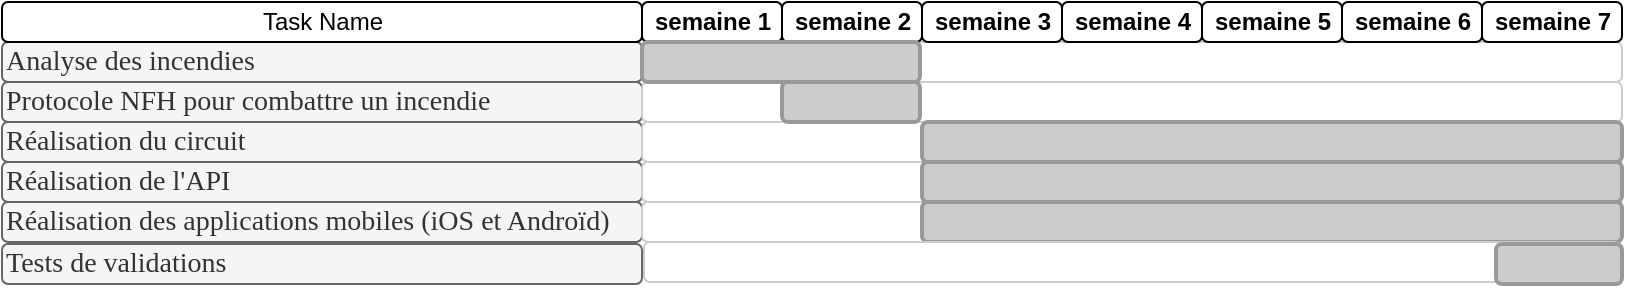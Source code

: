 <mxfile version="23.0.2" type="device" pages="2">
  <diagram name="Page-1" id="8378b5f6-a2b2-b727-a746-972ab9d02e00">
    <mxGraphModel dx="978" dy="591" grid="0" gridSize="10" guides="1" tooltips="1" connect="0" arrows="1" fold="1" page="1" pageScale="1.5" pageWidth="1169" pageHeight="827" background="none" math="0" shadow="0">
      <root>
        <mxCell id="0" />
        <mxCell id="1" parent="0" />
        <mxCell id="40ZzsWOKKSmS55OACXlk-278" value="Analyse des incendies" style="align=left;strokeColor=#666666;html=1;rounded=1;fillColor=#f5f5f5;fontColor=#333333;fontFamily=Garamond;fontStyle=0;fontSize=14;" vertex="1" parent="1">
          <mxGeometry x="283.0" y="426.0" width="320.0" height="20.0" as="geometry" />
        </mxCell>
        <mxCell id="40ZzsWOKKSmS55OACXlk-279" value="Protocole NFH pour combattre un incendie" style="align=left;strokeColor=#666666;html=1;rounded=1;fillColor=#f5f5f5;fontColor=#333333;fontFamily=Garamond;fontStyle=0;fontSize=14;" vertex="1" parent="1">
          <mxGeometry x="283.0" y="446.0" width="320" height="20" as="geometry" />
        </mxCell>
        <mxCell id="40ZzsWOKKSmS55OACXlk-280" value="Réalisation du circuit" style="align=left;strokeColor=#666666;html=1;rounded=1;fillColor=#f5f5f5;fontColor=#333333;fontFamily=Garamond;fontStyle=0;fontSize=14;" vertex="1" parent="1">
          <mxGeometry x="283" y="466.0" width="320.0" height="20" as="geometry" />
        </mxCell>
        <mxCell id="40ZzsWOKKSmS55OACXlk-281" value="Réalisation de l&#39;API" style="align=left;strokeColor=#666666;html=1;rounded=1;fillColor=#f5f5f5;fontColor=#333333;fontFamily=Garamond;fontStyle=0;fontSize=14;" vertex="1" parent="1">
          <mxGeometry x="283" y="486.0" width="320.0" height="20" as="geometry" />
        </mxCell>
        <mxCell id="40ZzsWOKKSmS55OACXlk-282" value="Réalisation des applications mobiles (iOS et Androïd)" style="align=left;strokeColor=#666666;html=1;rounded=1;fillColor=#f5f5f5;fontColor=#333333;fontFamily=Garamond;fontStyle=0;fontSize=14;" vertex="1" parent="1">
          <mxGeometry x="283.0" y="506.0" width="320.0" height="20" as="geometry" />
        </mxCell>
        <mxCell id="40ZzsWOKKSmS55OACXlk-284" value="Task Name" style="strokeWidth=1;fontStyle=0;html=1;rounded=1;" vertex="1" parent="1">
          <mxGeometry x="283.0" y="406" width="320" height="20" as="geometry" />
        </mxCell>
        <mxCell id="40ZzsWOKKSmS55OACXlk-287" value="" style="align=left;strokeColor=#CCCCCC;html=1;rounded=1;" vertex="1" parent="1">
          <mxGeometry x="603" y="426" width="490" height="20" as="geometry" />
        </mxCell>
        <mxCell id="40ZzsWOKKSmS55OACXlk-288" value="semaine 1" style="strokeWidth=1;fontStyle=1;html=1;rounded=1;" vertex="1" parent="1">
          <mxGeometry x="603.0" y="406" width="70" height="20" as="geometry" />
        </mxCell>
        <mxCell id="40ZzsWOKKSmS55OACXlk-289" value="semaine 2" style="strokeWidth=1;fontStyle=1;html=1;rounded=1;" vertex="1" parent="1">
          <mxGeometry x="673.0" y="406" width="70" height="20" as="geometry" />
        </mxCell>
        <mxCell id="40ZzsWOKKSmS55OACXlk-290" value="semaine 3" style="strokeWidth=1;fontStyle=1;html=1;rounded=1;" vertex="1" parent="1">
          <mxGeometry x="743.0" y="406" width="70" height="20" as="geometry" />
        </mxCell>
        <mxCell id="40ZzsWOKKSmS55OACXlk-291" value="semaine 4" style="strokeWidth=1;fontStyle=1;html=1;rounded=1;" vertex="1" parent="1">
          <mxGeometry x="813.0" y="406" width="70" height="20" as="geometry" />
        </mxCell>
        <mxCell id="40ZzsWOKKSmS55OACXlk-292" value="semaine 5" style="strokeWidth=1;fontStyle=1;html=1;rounded=1;" vertex="1" parent="1">
          <mxGeometry x="883.0" y="406" width="70" height="20" as="geometry" />
        </mxCell>
        <mxCell id="40ZzsWOKKSmS55OACXlk-293" value="semaine 6" style="strokeWidth=1;fontStyle=1;html=1;rounded=1;" vertex="1" parent="1">
          <mxGeometry x="953.0" y="406" width="70" height="20" as="geometry" />
        </mxCell>
        <mxCell id="40ZzsWOKKSmS55OACXlk-294" value="semaine 7" style="strokeWidth=1;fontStyle=1;html=1;rounded=1;" vertex="1" parent="1">
          <mxGeometry x="1023.0" y="406" width="70" height="20" as="geometry" />
        </mxCell>
        <mxCell id="40ZzsWOKKSmS55OACXlk-300" value="" style="align=left;strokeColor=#CCCCCC;html=1;rounded=1;" vertex="1" parent="1">
          <mxGeometry x="603" y="446" width="490" height="20" as="geometry" />
        </mxCell>
        <mxCell id="40ZzsWOKKSmS55OACXlk-301" value="" style="align=left;strokeColor=#CCCCCC;html=1;rounded=1;" vertex="1" parent="1">
          <mxGeometry x="603" y="466" width="490" height="20" as="geometry" />
        </mxCell>
        <mxCell id="40ZzsWOKKSmS55OACXlk-302" value="" style="align=left;strokeColor=#CCCCCC;html=1;rounded=1;" vertex="1" parent="1">
          <mxGeometry x="603" y="486" width="488" height="20" as="geometry" />
        </mxCell>
        <mxCell id="40ZzsWOKKSmS55OACXlk-303" value="" style="align=left;strokeColor=#CCCCCC;html=1;rounded=1;" vertex="1" parent="1">
          <mxGeometry x="603" y="506" width="488" height="20" as="geometry" />
        </mxCell>
        <mxCell id="40ZzsWOKKSmS55OACXlk-307" value="" style="whiteSpace=wrap;html=1;strokeWidth=2;fillColor=#CCCCCC;gradientColor=none;fontSize=14;align=center;strokeColor=#999999;rounded=1;" vertex="1" parent="1">
          <mxGeometry x="603" y="426" width="139" height="20" as="geometry" />
        </mxCell>
        <mxCell id="40ZzsWOKKSmS55OACXlk-308" value="" style="whiteSpace=wrap;html=1;strokeWidth=2;fillColor=#CCCCCC;gradientColor=none;fontSize=14;align=center;strokeColor=#999999;rounded=1;" vertex="1" parent="1">
          <mxGeometry x="673" y="446" width="69" height="20" as="geometry" />
        </mxCell>
        <mxCell id="40ZzsWOKKSmS55OACXlk-309" value="" style="whiteSpace=wrap;html=1;strokeWidth=2;fillColor=#CCCCCC;gradientColor=none;fontSize=14;align=center;strokeColor=#999999;rounded=1;" vertex="1" parent="1">
          <mxGeometry x="743" y="466" width="350" height="20" as="geometry" />
        </mxCell>
        <mxCell id="40ZzsWOKKSmS55OACXlk-310" value="" style="whiteSpace=wrap;html=1;strokeWidth=2;fillColor=#CCCCCC;gradientColor=none;fontSize=14;align=center;strokeColor=#999999;rounded=1;" vertex="1" parent="1">
          <mxGeometry x="743" y="486" width="350" height="20" as="geometry" />
        </mxCell>
        <mxCell id="40ZzsWOKKSmS55OACXlk-311" value="" style="whiteSpace=wrap;html=1;strokeWidth=2;fillColor=#CCCCCC;gradientColor=none;fontSize=14;align=center;strokeColor=#999999;rounded=1;" vertex="1" parent="1">
          <mxGeometry x="743" y="506" width="350" height="20" as="geometry" />
        </mxCell>
        <mxCell id="j5junWxfdtnS36P3TbfT-1" value="Tests de validations" style="align=left;strokeColor=#666666;html=1;rounded=1;fillColor=#f5f5f5;fontColor=#333333;fontFamily=Garamond;fontStyle=0;fontSize=14;" vertex="1" parent="1">
          <mxGeometry x="283.0" y="527.0" width="320.0" height="20" as="geometry" />
        </mxCell>
        <mxCell id="j5junWxfdtnS36P3TbfT-2" value="" style="align=left;strokeColor=#CCCCCC;html=1;rounded=1;" vertex="1" parent="1">
          <mxGeometry x="604" y="526" width="488" height="20" as="geometry" />
        </mxCell>
        <mxCell id="j5junWxfdtnS36P3TbfT-3" value="" style="whiteSpace=wrap;html=1;strokeWidth=2;fillColor=#CCCCCC;gradientColor=none;fontSize=14;align=center;strokeColor=#999999;rounded=1;" vertex="1" parent="1">
          <mxGeometry x="1030" y="527" width="63" height="20" as="geometry" />
        </mxCell>
      </root>
    </mxGraphModel>
  </diagram>
  <diagram id="ZGENHgs4TT3PJ_4zF9Mg" name="Page-2">
    <mxGraphModel dx="880" dy="532" grid="0" gridSize="10" guides="1" tooltips="1" connect="1" arrows="1" fold="1" page="1" pageScale="1" pageWidth="827" pageHeight="1169" math="0" shadow="0">
      <root>
        <mxCell id="0" />
        <mxCell id="1" parent="0" />
        <mxCell id="JxD5bk_7wBa2RsghSHcX-1" value="Task Flow" style="swimlane;startSize=20;horizontal=1;childLayout=flowLayout;flowOrientation=north;resizable=0;interRankCellSpacing=50;containerType=tree;fontSize=13;fontFamily=Times New Roman;fontStyle=1;labelBackgroundColor=none;labelBorderColor=none;rounded=1;fillColor=#F2CC8F;strokeColor=#E07A5F;fontColor=#393C56;" vertex="1" parent="1">
          <mxGeometry x="175" y="289" width="400" height="460" as="geometry" />
        </mxCell>
        <mxCell id="JxD5bk_7wBa2RsghSHcX-12" style="edgeStyle=orthogonalEdgeStyle;rounded=1;orthogonalLoop=1;jettySize=auto;html=1;exitX=0.5;exitY=0;exitDx=0;exitDy=0;noEdgeStyle=1;orthogonal=1;fontFamily=Times New Roman;fontStyle=0;fontSize=13;labelBackgroundColor=none;labelBorderColor=none;strokeColor=#E07A5F;fontColor=default;" edge="1" parent="JxD5bk_7wBa2RsghSHcX-1" source="JxD5bk_7wBa2RsghSHcX-2" target="JxD5bk_7wBa2RsghSHcX-11">
          <mxGeometry relative="1" as="geometry">
            <Array as="points">
              <mxPoint x="200" y="92" />
              <mxPoint x="200" y="118" />
            </Array>
          </mxGeometry>
        </mxCell>
        <mxCell id="JxD5bk_7wBa2RsghSHcX-2" value="Start" style="whiteSpace=wrap;html=1;fontFamily=Times New Roman;fontStyle=0;fontSize=13;labelBackgroundColor=none;labelBorderColor=none;rounded=1;fillColor=#F2CC8F;strokeColor=#E07A5F;fontColor=#393C56;" vertex="1" parent="JxD5bk_7wBa2RsghSHcX-1">
          <mxGeometry x="150" y="40" width="100" height="40" as="geometry" />
        </mxCell>
        <mxCell id="JxD5bk_7wBa2RsghSHcX-7" value="End" style="whiteSpace=wrap;html=1;fontFamily=Times New Roman;fontStyle=0;fontSize=13;labelBackgroundColor=none;labelBorderColor=none;rounded=1;fillColor=#F2CC8F;strokeColor=#E07A5F;fontColor=#393C56;" vertex="1" parent="JxD5bk_7wBa2RsghSHcX-1">
          <mxGeometry x="150" y="400" width="100" height="40" as="geometry" />
        </mxCell>
        <mxCell id="mCT-cLtbOAgpFsafPb06-4" style="edgeStyle=orthogonalEdgeStyle;rounded=1;orthogonalLoop=1;jettySize=auto;html=1;exitX=0.5;exitY=1;exitDx=0;exitDy=0;entryX=0.5;entryY=0;entryDx=0;entryDy=0;noEdgeStyle=1;orthogonal=1;fontFamily=Times New Roman;fontStyle=0;fontSize=13;labelBackgroundColor=none;labelBorderColor=none;strokeColor=#E07A5F;fontColor=default;" edge="1" parent="JxD5bk_7wBa2RsghSHcX-1" source="JxD5bk_7wBa2RsghSHcX-11" target="mCT-cLtbOAgpFsafPb06-3">
          <mxGeometry relative="1" as="geometry">
            <Array as="points">
              <mxPoint x="200" y="182" />
              <mxPoint x="200" y="208" />
            </Array>
          </mxGeometry>
        </mxCell>
        <mxCell id="JxD5bk_7wBa2RsghSHcX-11" value="Analyse&amp;nbsp; des incendies" style="whiteSpace=wrap;html=1;fontFamily=Times New Roman;fontStyle=0;fontSize=13;labelBackgroundColor=none;labelBorderColor=none;rounded=1;fillColor=#F2CC8F;strokeColor=#E07A5F;fontColor=#393C56;" vertex="1" parent="JxD5bk_7wBa2RsghSHcX-1">
          <mxGeometry x="150" y="130" width="100" height="40" as="geometry" />
        </mxCell>
        <mxCell id="mCT-cLtbOAgpFsafPb06-6" style="edgeStyle=orthogonalEdgeStyle;rounded=1;orthogonalLoop=1;jettySize=auto;html=1;exitX=0.5;exitY=1;exitDx=0;exitDy=0;entryX=0.5;entryY=0;entryDx=0;entryDy=0;noEdgeStyle=1;orthogonal=1;fontFamily=Times New Roman;fontStyle=0;fontSize=13;labelBackgroundColor=none;labelBorderColor=none;strokeColor=#E07A5F;fontColor=default;" edge="1" parent="JxD5bk_7wBa2RsghSHcX-1" source="mCT-cLtbOAgpFsafPb06-3" target="mCT-cLtbOAgpFsafPb06-5">
          <mxGeometry relative="1" as="geometry">
            <Array as="points">
              <mxPoint x="230" y="272" />
              <mxPoint x="330" y="298" />
            </Array>
          </mxGeometry>
        </mxCell>
        <mxCell id="mCT-cLtbOAgpFsafPb06-8" style="edgeStyle=orthogonalEdgeStyle;rounded=1;orthogonalLoop=1;jettySize=auto;html=1;exitX=0.5;exitY=1;exitDx=0;exitDy=0;entryX=0.5;entryY=0;entryDx=0;entryDy=0;noEdgeStyle=1;orthogonal=1;fontFamily=Times New Roman;fontStyle=0;fontSize=13;labelBackgroundColor=none;labelBorderColor=none;strokeColor=#E07A5F;fontColor=default;" edge="1" parent="JxD5bk_7wBa2RsghSHcX-1" source="mCT-cLtbOAgpFsafPb06-3" target="mCT-cLtbOAgpFsafPb06-7">
          <mxGeometry relative="1" as="geometry">
            <Array as="points">
              <mxPoint x="170" y="272" />
              <mxPoint x="70" y="298" />
            </Array>
          </mxGeometry>
        </mxCell>
        <mxCell id="mCT-cLtbOAgpFsafPb06-13" style="edgeStyle=orthogonalEdgeStyle;rounded=1;orthogonalLoop=1;jettySize=auto;html=1;exitX=0.5;exitY=1;exitDx=0;exitDy=0;entryX=0.5;entryY=0;entryDx=0;entryDy=0;noEdgeStyle=1;orthogonal=1;fontFamily=Times New Roman;fontStyle=0;fontSize=13;labelBackgroundColor=none;labelBorderColor=none;strokeColor=#E07A5F;fontColor=default;" edge="1" parent="JxD5bk_7wBa2RsghSHcX-1" source="mCT-cLtbOAgpFsafPb06-3" target="mCT-cLtbOAgpFsafPb06-11">
          <mxGeometry relative="1" as="geometry">
            <Array as="points">
              <mxPoint x="200" y="274" />
              <mxPoint x="200" y="298" />
            </Array>
          </mxGeometry>
        </mxCell>
        <mxCell id="mCT-cLtbOAgpFsafPb06-3" value="Elaboration du Protocole NFH" style="whiteSpace=wrap;html=1;fontFamily=Times New Roman;fontStyle=0;fontSize=13;labelBackgroundColor=none;labelBorderColor=none;rounded=1;fillColor=#F2CC8F;strokeColor=#E07A5F;fontColor=#393C56;" vertex="1" parent="JxD5bk_7wBa2RsghSHcX-1">
          <mxGeometry x="150" y="220" width="100" height="40" as="geometry" />
        </mxCell>
        <mxCell id="mCT-cLtbOAgpFsafPb06-5" value="Réalisation du circuit" style="whiteSpace=wrap;html=1;fontFamily=Times New Roman;fontStyle=0;fontSize=13;labelBackgroundColor=none;labelBorderColor=none;rounded=1;fillColor=#F2CC8F;strokeColor=#E07A5F;fontColor=#393C56;" vertex="1" parent="JxD5bk_7wBa2RsghSHcX-1">
          <mxGeometry x="280" y="310" width="100" height="40" as="geometry" />
        </mxCell>
        <mxCell id="mCT-cLtbOAgpFsafPb06-10" style="edgeStyle=orthogonalEdgeStyle;rounded=1;orthogonalLoop=1;jettySize=auto;html=1;exitX=0.5;exitY=1;exitDx=0;exitDy=0;entryX=0.5;entryY=0;entryDx=0;entryDy=0;noEdgeStyle=1;orthogonal=1;fontFamily=Times New Roman;fontStyle=0;fontSize=13;labelBackgroundColor=none;labelBorderColor=none;strokeColor=#E07A5F;fontColor=default;" edge="1" parent="JxD5bk_7wBa2RsghSHcX-1" source="mCT-cLtbOAgpFsafPb06-7" target="JxD5bk_7wBa2RsghSHcX-7">
          <mxGeometry relative="1" as="geometry">
            <Array as="points">
              <mxPoint x="70" y="362" />
              <mxPoint x="170" y="388" />
            </Array>
          </mxGeometry>
        </mxCell>
        <mxCell id="mCT-cLtbOAgpFsafPb06-7" value="Réalisation interface mobile" style="whiteSpace=wrap;html=1;fontFamily=Times New Roman;fontStyle=0;fontSize=13;labelBackgroundColor=none;labelBorderColor=none;rounded=1;fillColor=#F2CC8F;strokeColor=#E07A5F;fontColor=#393C56;" vertex="1" parent="JxD5bk_7wBa2RsghSHcX-1">
          <mxGeometry x="20" y="310" width="100" height="40" as="geometry" />
        </mxCell>
        <mxCell id="mCT-cLtbOAgpFsafPb06-9" style="edgeStyle=orthogonalEdgeStyle;rounded=1;orthogonalLoop=1;jettySize=auto;html=1;exitX=0.5;exitY=1;exitDx=0;exitDy=0;entryX=0.47;entryY=-0.15;entryDx=0;entryDy=0;entryPerimeter=0;noEdgeStyle=1;orthogonal=1;fontFamily=Times New Roman;fontStyle=0;fontSize=13;labelBackgroundColor=none;labelBorderColor=none;strokeColor=#E07A5F;fontColor=default;" edge="1" parent="JxD5bk_7wBa2RsghSHcX-1" source="mCT-cLtbOAgpFsafPb06-5" target="JxD5bk_7wBa2RsghSHcX-7">
          <mxGeometry relative="1" as="geometry">
            <Array as="points">
              <mxPoint x="330" y="362" />
              <mxPoint x="230" y="388" />
            </Array>
          </mxGeometry>
        </mxCell>
        <mxCell id="mCT-cLtbOAgpFsafPb06-14" style="edgeStyle=orthogonalEdgeStyle;rounded=1;orthogonalLoop=1;jettySize=auto;html=1;exitX=0.5;exitY=1;exitDx=0;exitDy=0;entryX=0.5;entryY=0;entryDx=0;entryDy=0;noEdgeStyle=1;orthogonal=1;fontFamily=Times New Roman;fontStyle=0;fontSize=13;labelBackgroundColor=none;labelBorderColor=none;strokeColor=#E07A5F;fontColor=default;" edge="1" parent="JxD5bk_7wBa2RsghSHcX-1" source="mCT-cLtbOAgpFsafPb06-11" target="JxD5bk_7wBa2RsghSHcX-7">
          <mxGeometry relative="1" as="geometry">
            <Array as="points">
              <mxPoint x="200" y="362" />
              <mxPoint x="200" y="386" />
            </Array>
          </mxGeometry>
        </mxCell>
        <mxCell id="mCT-cLtbOAgpFsafPb06-11" value="Réalisation du serveur" style="whiteSpace=wrap;html=1;fontFamily=Times New Roman;fontStyle=0;fontSize=13;labelBackgroundColor=none;labelBorderColor=none;rounded=1;fillColor=#F2CC8F;strokeColor=#E07A5F;fontColor=#393C56;" vertex="1" parent="JxD5bk_7wBa2RsghSHcX-1">
          <mxGeometry x="150" y="310" width="100" height="40" as="geometry" />
        </mxCell>
      </root>
    </mxGraphModel>
  </diagram>
</mxfile>
